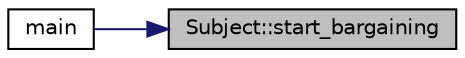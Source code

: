 digraph "Subject::start_bargaining"
{
 // LATEX_PDF_SIZE
  bgcolor="transparent";
  edge [fontname="Helvetica",fontsize="10",labelfontname="Helvetica",labelfontsize="10"];
  node [fontname="Helvetica",fontsize="10",shape=record];
  rankdir="RL";
  Node1 [label="Subject::start_bargaining",height=0.2,width=0.4,color="black", fillcolor="grey75", style="filled", fontcolor="black",tooltip="Начало торгов и сами торги"];
  Node1 -> Node2 [dir="back",color="midnightblue",fontsize="10",style="solid",fontname="Helvetica"];
  Node2 [label="main",height=0.2,width=0.4,color="black",URL="$six_8cpp.html#ae66f6b31b5ad750f1fe042a706a4e3d4",tooltip="Симулиция клиентского запроса"];
}
